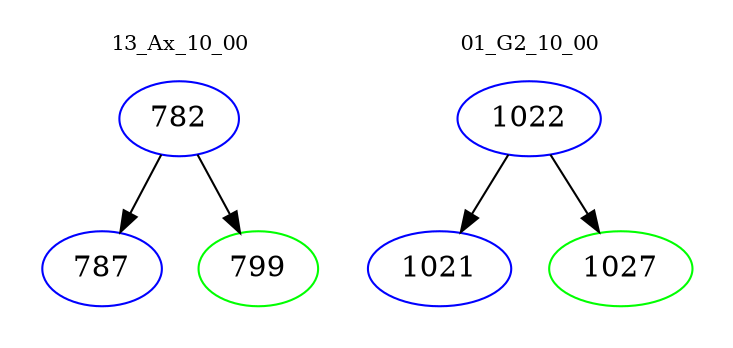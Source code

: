 digraph{
subgraph cluster_0 {
color = white
label = "13_Ax_10_00";
fontsize=10;
T0_782 [label="782", color="blue"]
T0_782 -> T0_787 [color="black"]
T0_787 [label="787", color="blue"]
T0_782 -> T0_799 [color="black"]
T0_799 [label="799", color="green"]
}
subgraph cluster_1 {
color = white
label = "01_G2_10_00";
fontsize=10;
T1_1022 [label="1022", color="blue"]
T1_1022 -> T1_1021 [color="black"]
T1_1021 [label="1021", color="blue"]
T1_1022 -> T1_1027 [color="black"]
T1_1027 [label="1027", color="green"]
}
}
